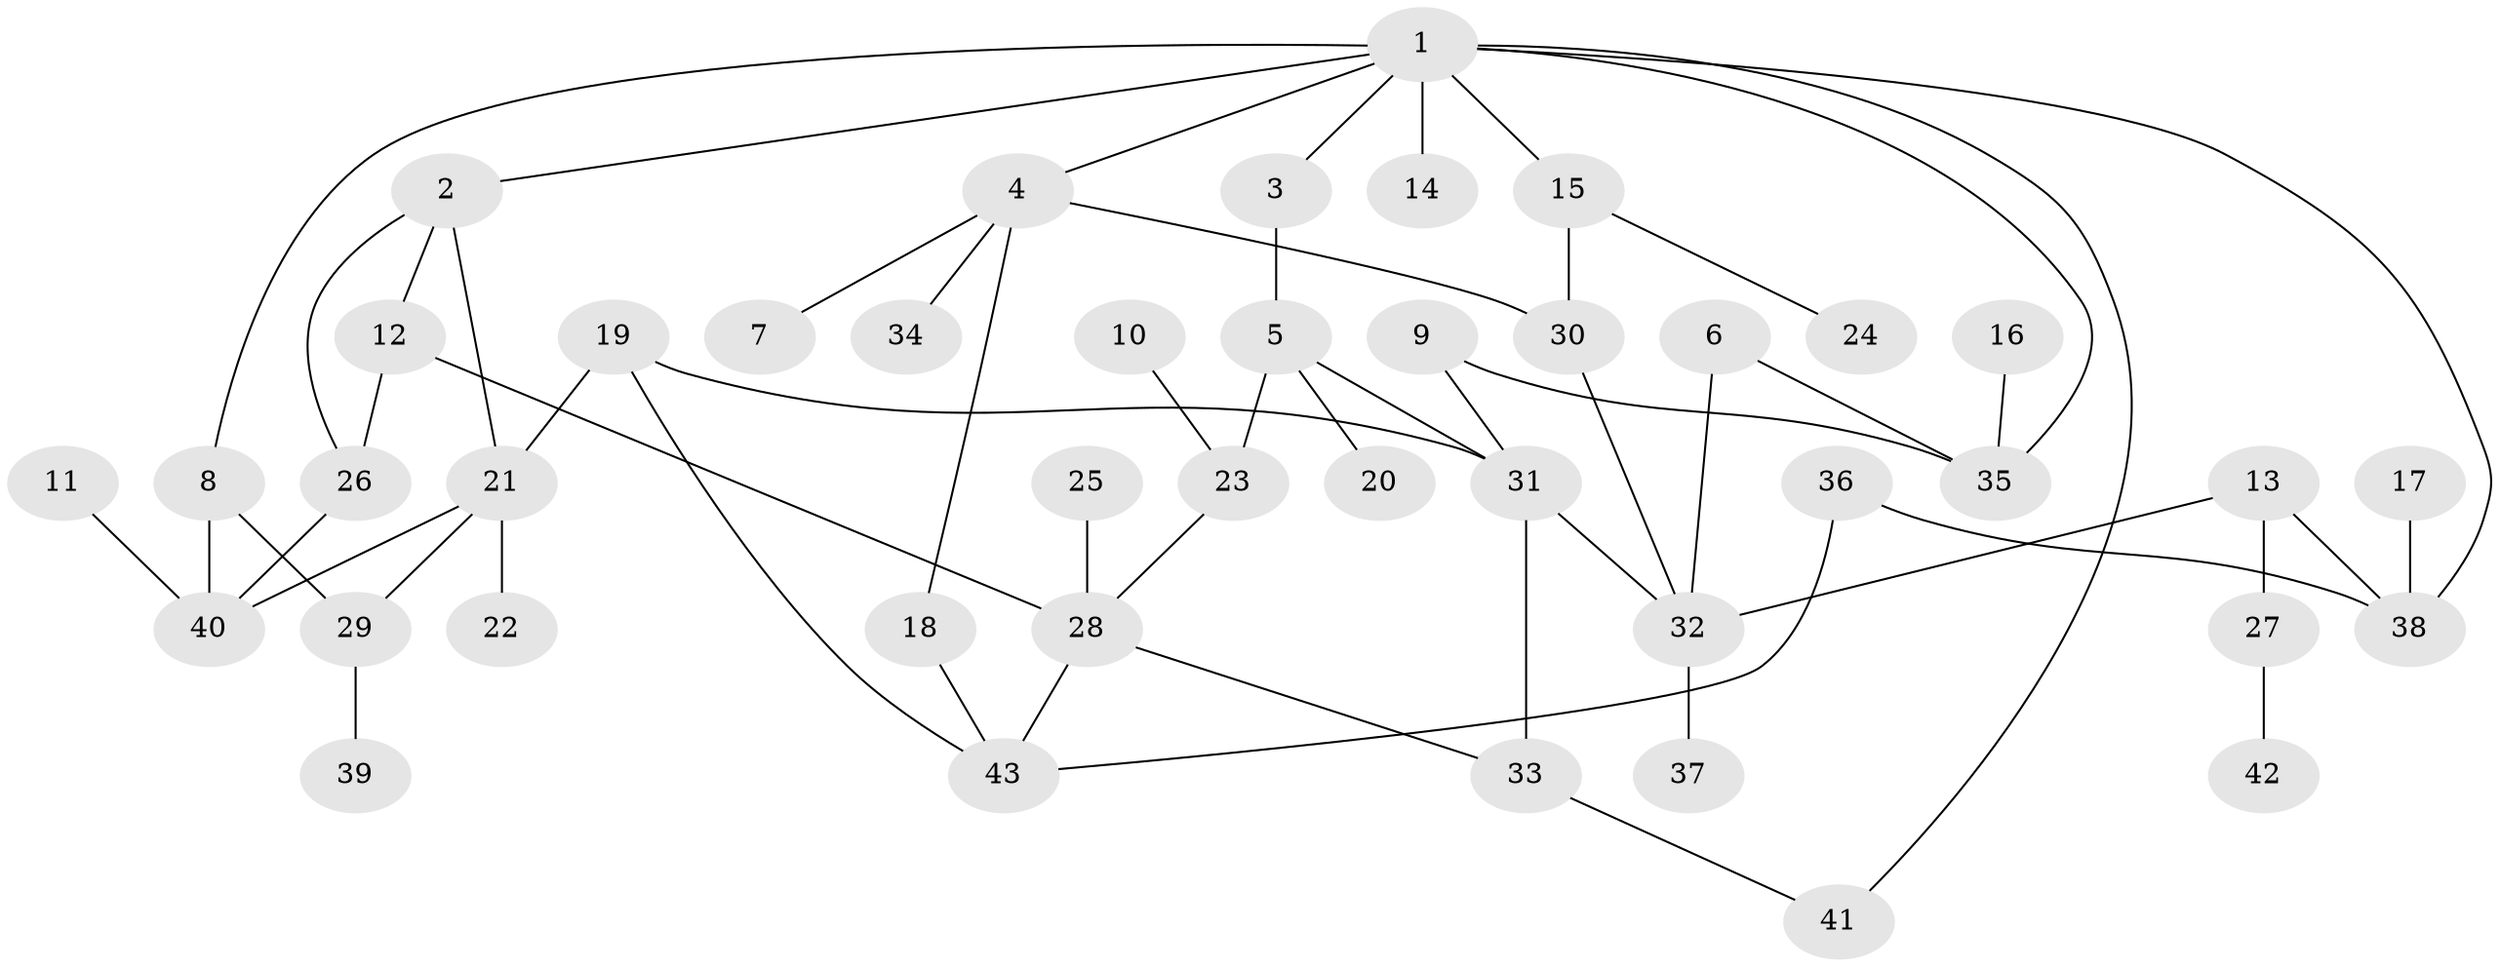 // original degree distribution, {5: 0.07058823529411765, 6: 0.023529411764705882, 3: 0.2, 4: 0.08235294117647059, 2: 0.3058823529411765, 1: 0.3176470588235294}
// Generated by graph-tools (version 1.1) at 2025/49/03/09/25 03:49:15]
// undirected, 43 vertices, 58 edges
graph export_dot {
graph [start="1"]
  node [color=gray90,style=filled];
  1;
  2;
  3;
  4;
  5;
  6;
  7;
  8;
  9;
  10;
  11;
  12;
  13;
  14;
  15;
  16;
  17;
  18;
  19;
  20;
  21;
  22;
  23;
  24;
  25;
  26;
  27;
  28;
  29;
  30;
  31;
  32;
  33;
  34;
  35;
  36;
  37;
  38;
  39;
  40;
  41;
  42;
  43;
  1 -- 2 [weight=1.0];
  1 -- 3 [weight=1.0];
  1 -- 4 [weight=1.0];
  1 -- 8 [weight=1.0];
  1 -- 14 [weight=1.0];
  1 -- 15 [weight=1.0];
  1 -- 35 [weight=1.0];
  1 -- 38 [weight=1.0];
  1 -- 41 [weight=1.0];
  2 -- 12 [weight=1.0];
  2 -- 21 [weight=1.0];
  2 -- 26 [weight=1.0];
  3 -- 5 [weight=1.0];
  4 -- 7 [weight=1.0];
  4 -- 18 [weight=1.0];
  4 -- 30 [weight=1.0];
  4 -- 34 [weight=1.0];
  5 -- 20 [weight=1.0];
  5 -- 23 [weight=1.0];
  5 -- 31 [weight=1.0];
  6 -- 32 [weight=1.0];
  6 -- 35 [weight=1.0];
  8 -- 29 [weight=1.0];
  8 -- 40 [weight=1.0];
  9 -- 31 [weight=1.0];
  9 -- 35 [weight=1.0];
  10 -- 23 [weight=1.0];
  11 -- 40 [weight=1.0];
  12 -- 26 [weight=1.0];
  12 -- 28 [weight=1.0];
  13 -- 27 [weight=1.0];
  13 -- 32 [weight=1.0];
  13 -- 38 [weight=1.0];
  15 -- 24 [weight=1.0];
  15 -- 30 [weight=1.0];
  16 -- 35 [weight=1.0];
  17 -- 38 [weight=1.0];
  18 -- 43 [weight=1.0];
  19 -- 21 [weight=1.0];
  19 -- 31 [weight=1.0];
  19 -- 43 [weight=1.0];
  21 -- 22 [weight=1.0];
  21 -- 29 [weight=1.0];
  21 -- 40 [weight=1.0];
  23 -- 28 [weight=1.0];
  25 -- 28 [weight=1.0];
  26 -- 40 [weight=1.0];
  27 -- 42 [weight=1.0];
  28 -- 33 [weight=1.0];
  28 -- 43 [weight=1.0];
  29 -- 39 [weight=1.0];
  30 -- 32 [weight=1.0];
  31 -- 32 [weight=1.0];
  31 -- 33 [weight=1.0];
  32 -- 37 [weight=1.0];
  33 -- 41 [weight=1.0];
  36 -- 38 [weight=1.0];
  36 -- 43 [weight=1.0];
}
